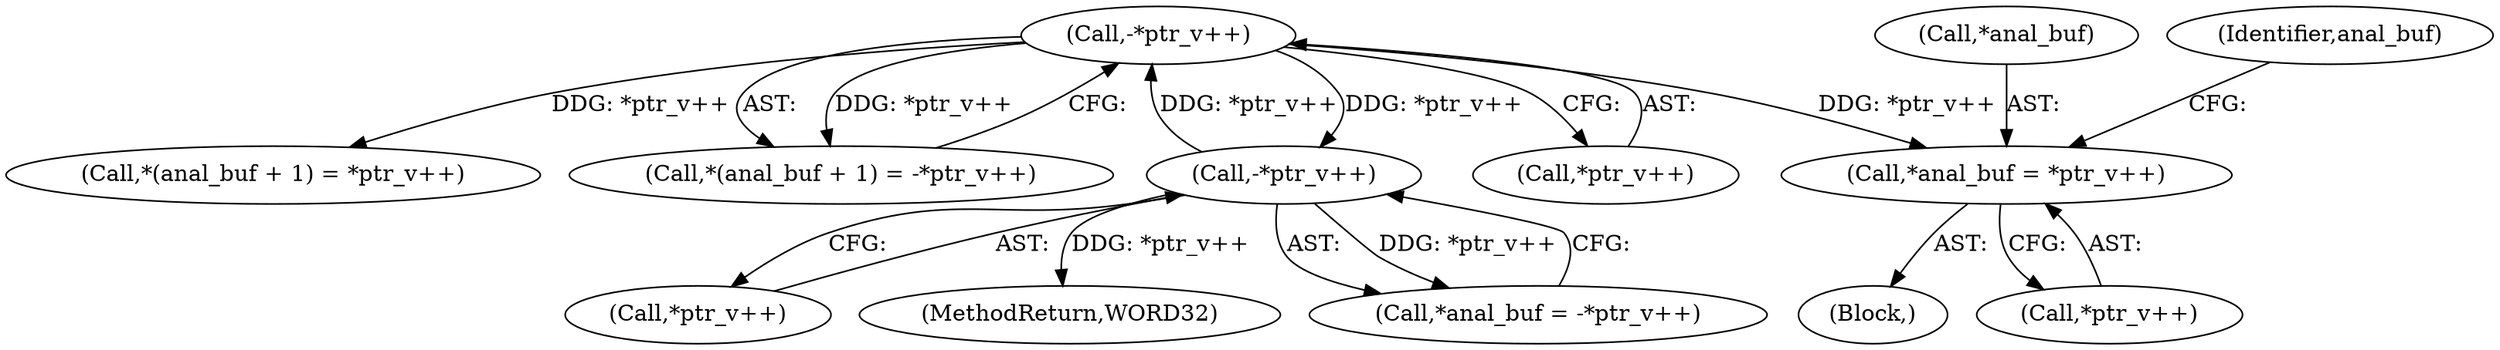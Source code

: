 digraph "0_Android_04e8cd58f075bec5892e369c8deebca9c67e855c_2@pointer" {
"1000552" [label="(Call,*anal_buf = *ptr_v++)"];
"1000548" [label="(Call,-*ptr_v++)"];
"1000572" [label="(Call,-*ptr_v++)"];
"1000561" [label="(Call,*(anal_buf + 1) = *ptr_v++)"];
"1000553" [label="(Call,*anal_buf)"];
"1000542" [label="(Block,)"];
"1000573" [label="(Call,*ptr_v++)"];
"1000581" [label="(MethodReturn,WORD32)"];
"1000555" [label="(Call,*ptr_v++)"];
"1000548" [label="(Call,-*ptr_v++)"];
"1000543" [label="(Call,*(anal_buf + 1) = -*ptr_v++)"];
"1000572" [label="(Call,-*ptr_v++)"];
"1000552" [label="(Call,*anal_buf = *ptr_v++)"];
"1000559" [label="(Identifier,anal_buf)"];
"1000569" [label="(Call,*anal_buf = -*ptr_v++)"];
"1000549" [label="(Call,*ptr_v++)"];
"1000552" -> "1000542"  [label="AST: "];
"1000552" -> "1000555"  [label="CFG: "];
"1000553" -> "1000552"  [label="AST: "];
"1000555" -> "1000552"  [label="AST: "];
"1000559" -> "1000552"  [label="CFG: "];
"1000548" -> "1000552"  [label="DDG: *ptr_v++"];
"1000548" -> "1000543"  [label="AST: "];
"1000548" -> "1000549"  [label="CFG: "];
"1000549" -> "1000548"  [label="AST: "];
"1000543" -> "1000548"  [label="CFG: "];
"1000548" -> "1000543"  [label="DDG: *ptr_v++"];
"1000572" -> "1000548"  [label="DDG: *ptr_v++"];
"1000548" -> "1000561"  [label="DDG: *ptr_v++"];
"1000548" -> "1000572"  [label="DDG: *ptr_v++"];
"1000572" -> "1000569"  [label="AST: "];
"1000572" -> "1000573"  [label="CFG: "];
"1000573" -> "1000572"  [label="AST: "];
"1000569" -> "1000572"  [label="CFG: "];
"1000572" -> "1000581"  [label="DDG: *ptr_v++"];
"1000572" -> "1000569"  [label="DDG: *ptr_v++"];
}
